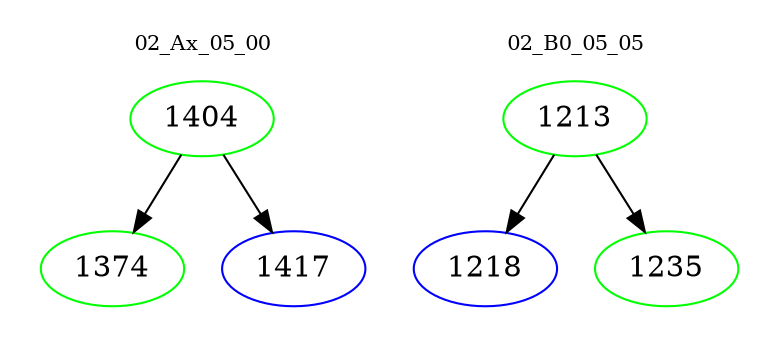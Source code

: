 digraph{
subgraph cluster_0 {
color = white
label = "02_Ax_05_00";
fontsize=10;
T0_1404 [label="1404", color="green"]
T0_1404 -> T0_1374 [color="black"]
T0_1374 [label="1374", color="green"]
T0_1404 -> T0_1417 [color="black"]
T0_1417 [label="1417", color="blue"]
}
subgraph cluster_1 {
color = white
label = "02_B0_05_05";
fontsize=10;
T1_1213 [label="1213", color="green"]
T1_1213 -> T1_1218 [color="black"]
T1_1218 [label="1218", color="blue"]
T1_1213 -> T1_1235 [color="black"]
T1_1235 [label="1235", color="green"]
}
}
